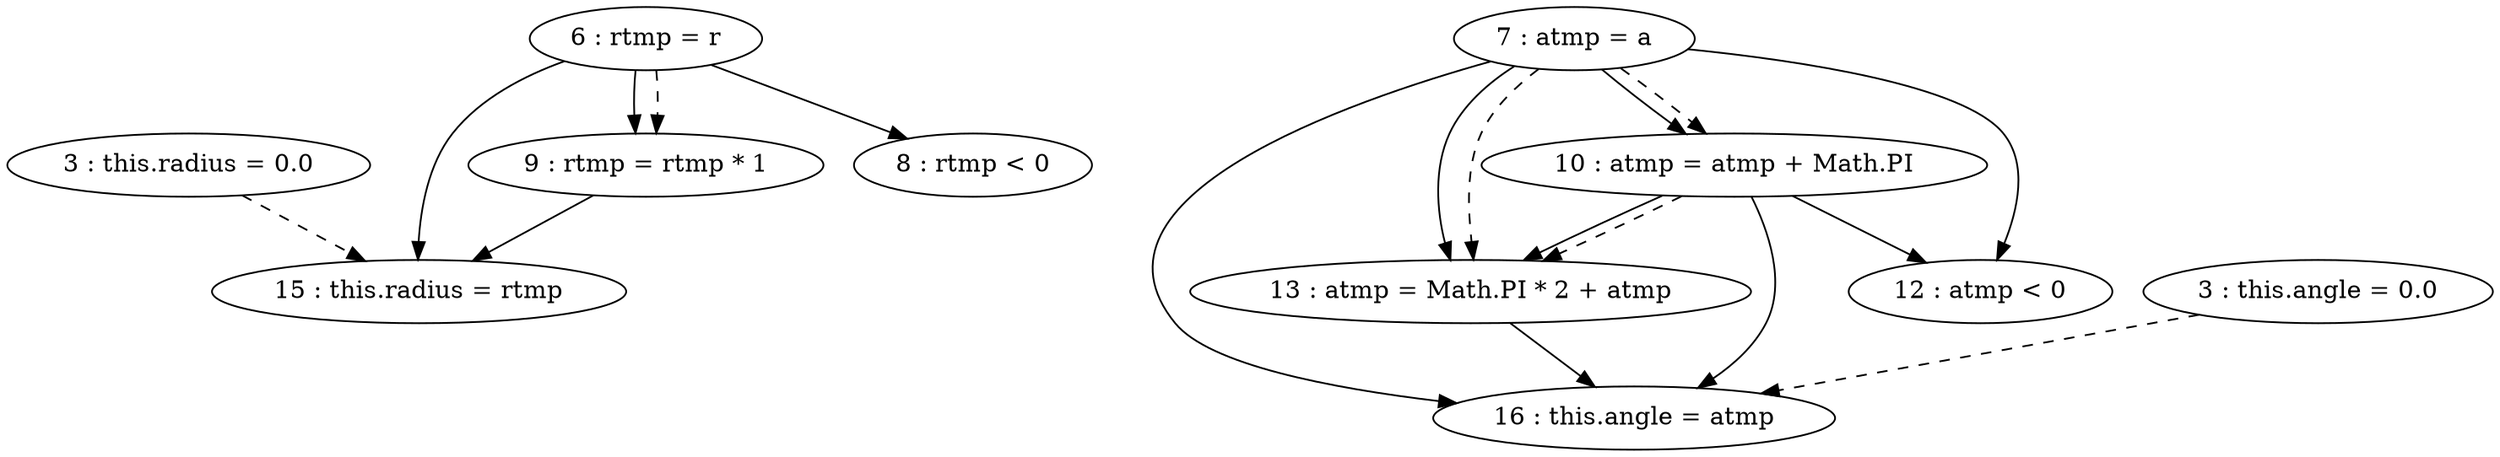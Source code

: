 digraph G {
"3 : this.radius = 0.0"
"3 : this.radius = 0.0" -> "15 : this.radius = rtmp" [style=dashed]
"3 : this.angle = 0.0"
"3 : this.angle = 0.0" -> "16 : this.angle = atmp" [style=dashed]
"6 : rtmp = r"
"6 : rtmp = r" -> "15 : this.radius = rtmp"
"6 : rtmp = r" -> "9 : rtmp = rtmp * 1"
"6 : rtmp = r" -> "8 : rtmp < 0"
"6 : rtmp = r" -> "9 : rtmp = rtmp * 1" [style=dashed]
"7 : atmp = a"
"7 : atmp = a" -> "12 : atmp < 0"
"7 : atmp = a" -> "13 : atmp = Math.PI * 2 + atmp"
"7 : atmp = a" -> "16 : this.angle = atmp"
"7 : atmp = a" -> "10 : atmp = atmp + Math.PI"
"7 : atmp = a" -> "13 : atmp = Math.PI * 2 + atmp" [style=dashed]
"7 : atmp = a" -> "10 : atmp = atmp + Math.PI" [style=dashed]
"8 : rtmp < 0"
"9 : rtmp = rtmp * 1"
"9 : rtmp = rtmp * 1" -> "15 : this.radius = rtmp"
"10 : atmp = atmp + Math.PI"
"10 : atmp = atmp + Math.PI" -> "12 : atmp < 0"
"10 : atmp = atmp + Math.PI" -> "13 : atmp = Math.PI * 2 + atmp"
"10 : atmp = atmp + Math.PI" -> "16 : this.angle = atmp"
"10 : atmp = atmp + Math.PI" -> "13 : atmp = Math.PI * 2 + atmp" [style=dashed]
"12 : atmp < 0"
"13 : atmp = Math.PI * 2 + atmp"
"13 : atmp = Math.PI * 2 + atmp" -> "16 : this.angle = atmp"
"15 : this.radius = rtmp"
"16 : this.angle = atmp"
}